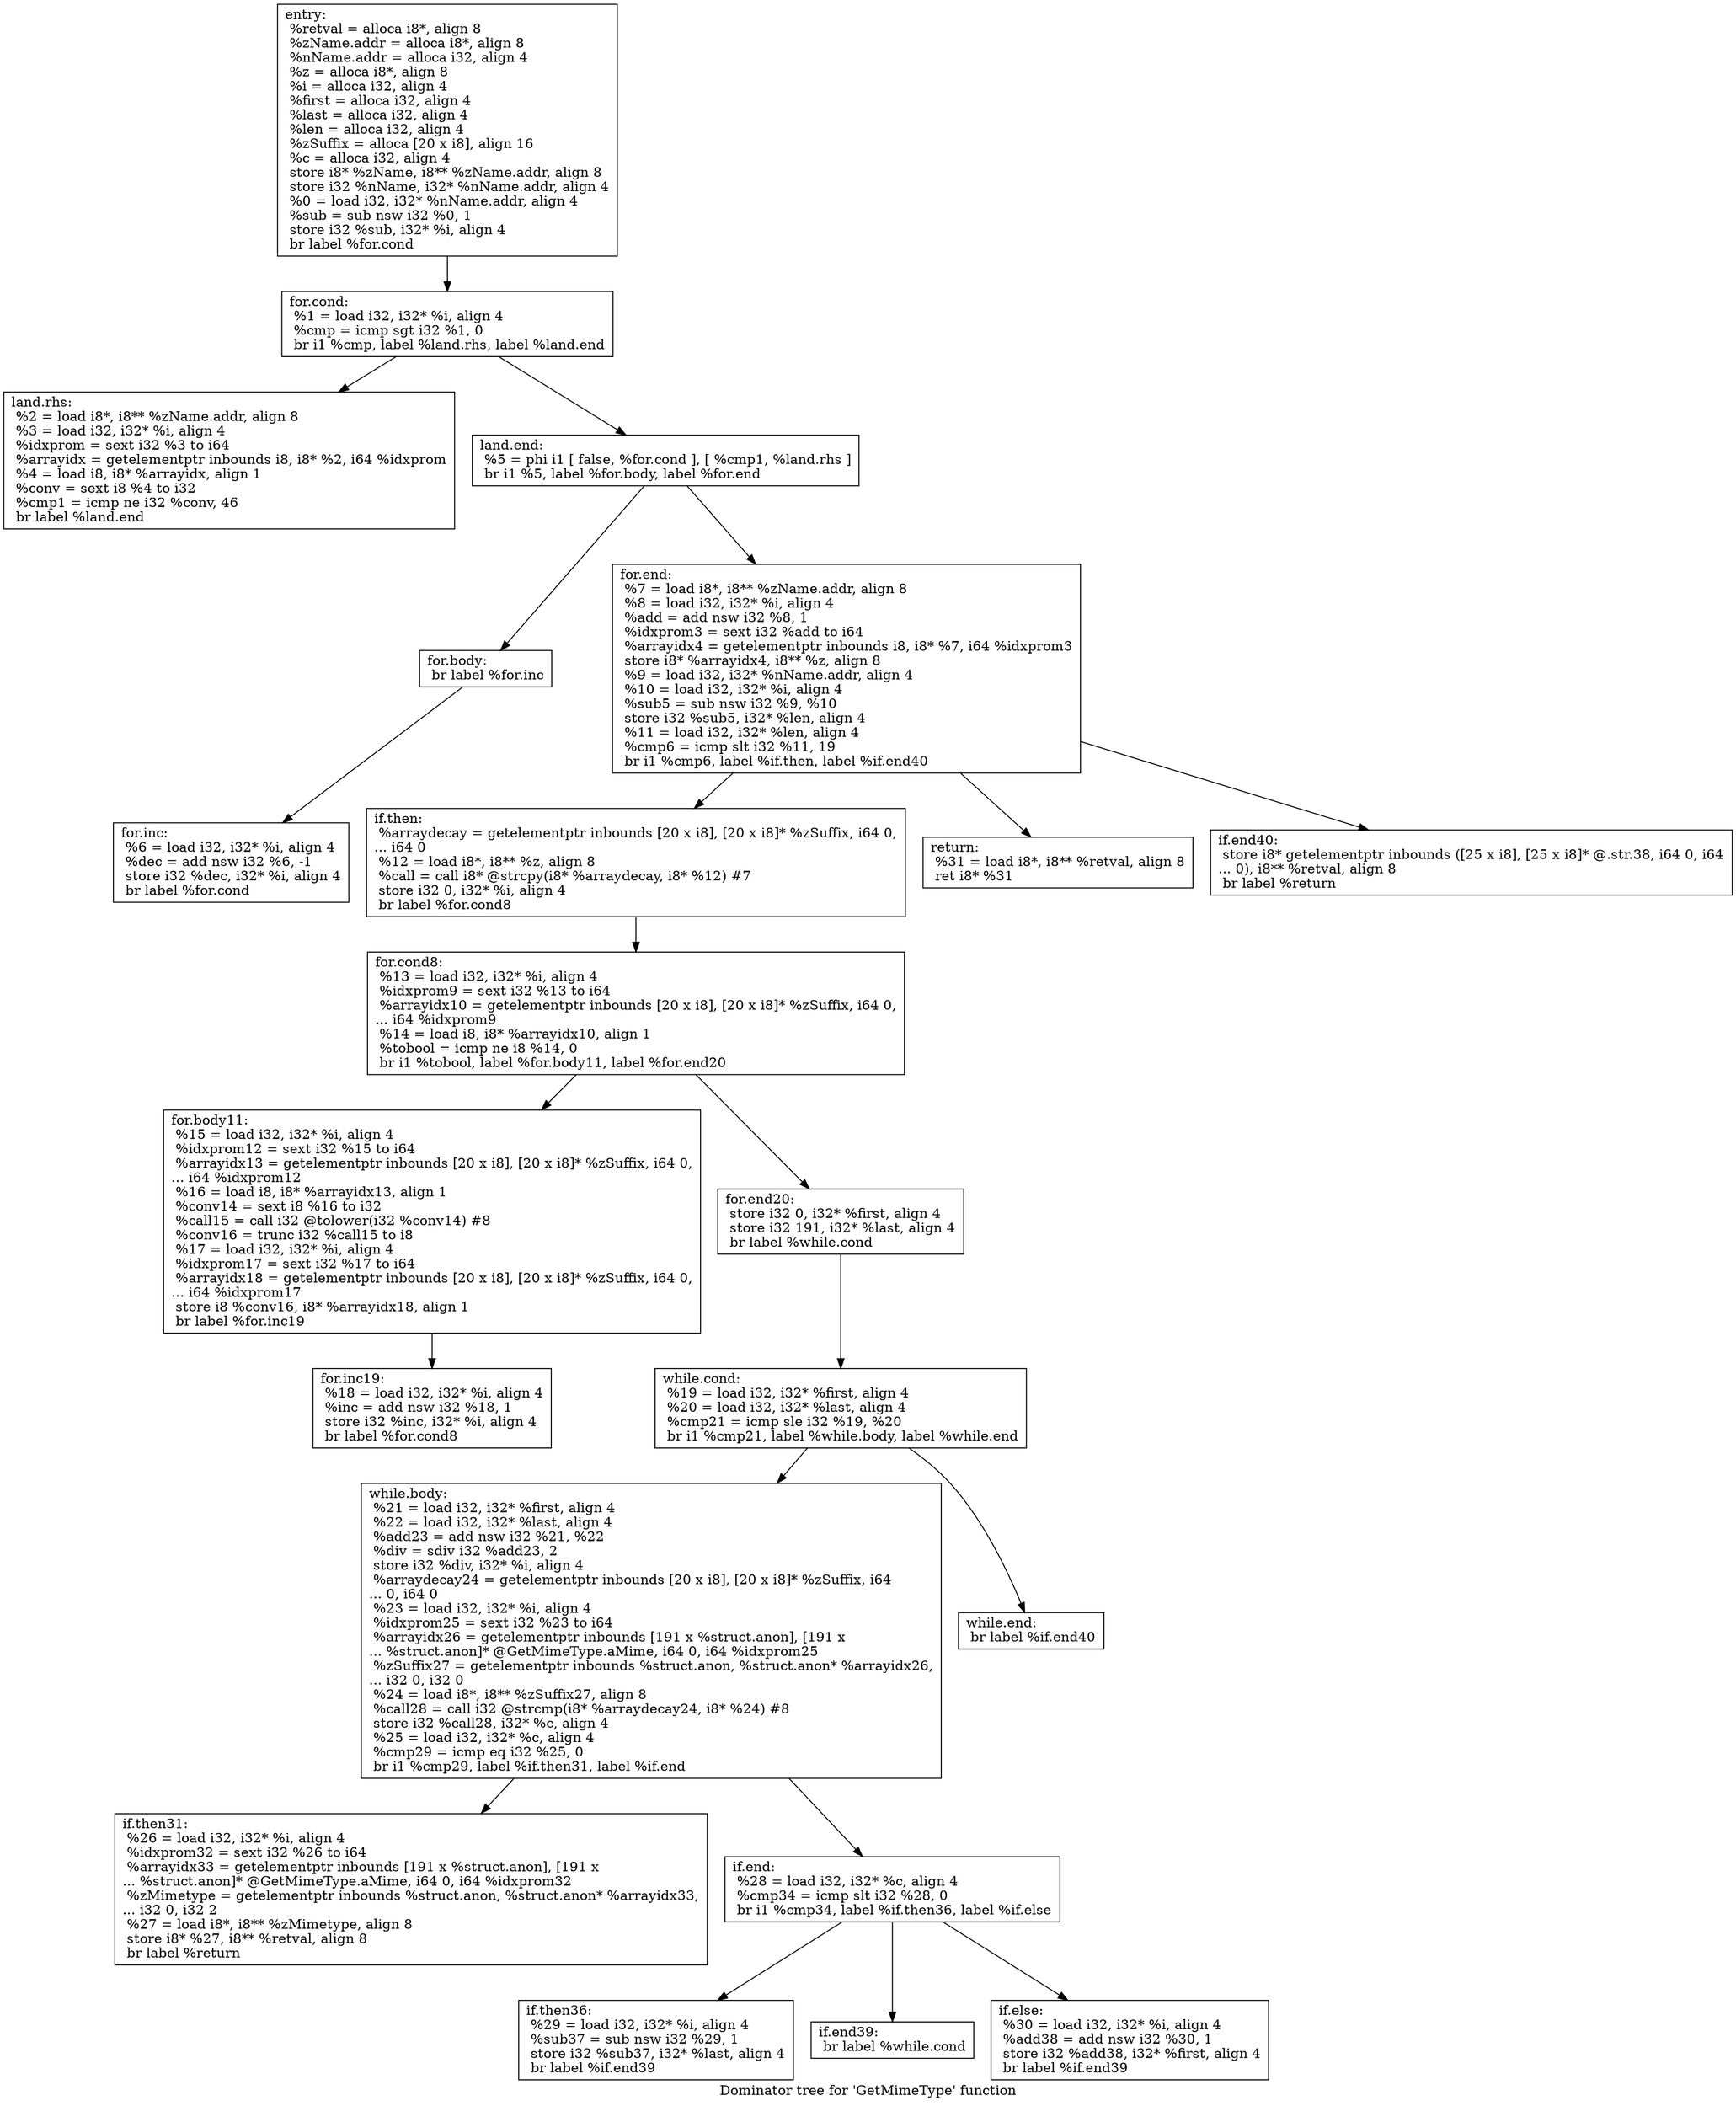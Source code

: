 digraph "Dominator tree for 'GetMimeType' function" {
	label="Dominator tree for 'GetMimeType' function";

	Node0xc89400 [shape=record,label="{entry:\l  %retval = alloca i8*, align 8\l  %zName.addr = alloca i8*, align 8\l  %nName.addr = alloca i32, align 4\l  %z = alloca i8*, align 8\l  %i = alloca i32, align 4\l  %first = alloca i32, align 4\l  %last = alloca i32, align 4\l  %len = alloca i32, align 4\l  %zSuffix = alloca [20 x i8], align 16\l  %c = alloca i32, align 4\l  store i8* %zName, i8** %zName.addr, align 8\l  store i32 %nName, i32* %nName.addr, align 4\l  %0 = load i32, i32* %nName.addr, align 4\l  %sub = sub nsw i32 %0, 1\l  store i32 %sub, i32* %i, align 4\l  br label %for.cond\l}"];
	Node0xc89400 -> Node0xc856d0;
	Node0xc856d0 [shape=record,label="{for.cond:                                         \l  %1 = load i32, i32* %i, align 4\l  %cmp = icmp sgt i32 %1, 0\l  br i1 %cmp, label %land.rhs, label %land.end\l}"];
	Node0xc856d0 -> Node0xc8a870;
	Node0xc856d0 -> Node0xc852b0;
	Node0xc8a870 [shape=record,label="{land.rhs:                                         \l  %2 = load i8*, i8** %zName.addr, align 8\l  %3 = load i32, i32* %i, align 4\l  %idxprom = sext i32 %3 to i64\l  %arrayidx = getelementptr inbounds i8, i8* %2, i64 %idxprom\l  %4 = load i8, i8* %arrayidx, align 1\l  %conv = sext i8 %4 to i32\l  %cmp1 = icmp ne i32 %conv, 46\l  br label %land.end\l}"];
	Node0xc852b0 [shape=record,label="{land.end:                                         \l  %5 = phi i1 [ false, %for.cond ], [ %cmp1, %land.rhs ]\l  br i1 %5, label %for.body, label %for.end\l}"];
	Node0xc852b0 -> Node0xc880a0;
	Node0xc852b0 -> Node0xc88560;
	Node0xc880a0 [shape=record,label="{for.body:                                         \l  br label %for.inc\l}"];
	Node0xc880a0 -> Node0xc85870;
	Node0xc85870 [shape=record,label="{for.inc:                                          \l  %6 = load i32, i32* %i, align 4\l  %dec = add nsw i32 %6, -1\l  store i32 %dec, i32* %i, align 4\l  br label %for.cond\l}"];
	Node0xc88560 [shape=record,label="{for.end:                                          \l  %7 = load i8*, i8** %zName.addr, align 8\l  %8 = load i32, i32* %i, align 4\l  %add = add nsw i32 %8, 1\l  %idxprom3 = sext i32 %add to i64\l  %arrayidx4 = getelementptr inbounds i8, i8* %7, i64 %idxprom3\l  store i8* %arrayidx4, i8** %z, align 8\l  %9 = load i32, i32* %nName.addr, align 4\l  %10 = load i32, i32* %i, align 4\l  %sub5 = sub nsw i32 %9, %10\l  store i32 %sub5, i32* %len, align 4\l  %11 = load i32, i32* %len, align 4\l  %cmp6 = icmp slt i32 %11, 19\l  br i1 %cmp6, label %if.then, label %if.end40\l}"];
	Node0xc88560 -> Node0xccdf90;
	Node0xc88560 -> Node0xc90400;
	Node0xc88560 -> Node0xc93390;
	Node0xccdf90 [shape=record,label="{if.then:                                          \l  %arraydecay = getelementptr inbounds [20 x i8], [20 x i8]* %zSuffix, i64 0,\l... i64 0\l  %12 = load i8*, i8** %z, align 8\l  %call = call i8* @strcpy(i8* %arraydecay, i8* %12) #7\l  store i32 0, i32* %i, align 4\l  br label %for.cond8\l}"];
	Node0xccdf90 -> Node0xc86110;
	Node0xc86110 [shape=record,label="{for.cond8:                                        \l  %13 = load i32, i32* %i, align 4\l  %idxprom9 = sext i32 %13 to i64\l  %arrayidx10 = getelementptr inbounds [20 x i8], [20 x i8]* %zSuffix, i64 0,\l... i64 %idxprom9\l  %14 = load i8, i8* %arrayidx10, align 1\l  %tobool = icmp ne i8 %14, 0\l  br i1 %tobool, label %for.body11, label %for.end20\l}"];
	Node0xc86110 -> Node0xc8e4a0;
	Node0xc86110 -> Node0xc8df00;
	Node0xc8e4a0 [shape=record,label="{for.body11:                                       \l  %15 = load i32, i32* %i, align 4\l  %idxprom12 = sext i32 %15 to i64\l  %arrayidx13 = getelementptr inbounds [20 x i8], [20 x i8]* %zSuffix, i64 0,\l... i64 %idxprom12\l  %16 = load i8, i8* %arrayidx13, align 1\l  %conv14 = sext i8 %16 to i32\l  %call15 = call i32 @tolower(i32 %conv14) #8\l  %conv16 = trunc i32 %call15 to i8\l  %17 = load i32, i32* %i, align 4\l  %idxprom17 = sext i32 %17 to i64\l  %arrayidx18 = getelementptr inbounds [20 x i8], [20 x i8]* %zSuffix, i64 0,\l... i64 %idxprom17\l  store i8 %conv16, i8* %arrayidx18, align 1\l  br label %for.inc19\l}"];
	Node0xc8e4a0 -> Node0xc92c00;
	Node0xc92c00 [shape=record,label="{for.inc19:                                        \l  %18 = load i32, i32* %i, align 4\l  %inc = add nsw i32 %18, 1\l  store i32 %inc, i32* %i, align 4\l  br label %for.cond8\l}"];
	Node0xc8df00 [shape=record,label="{for.end20:                                        \l  store i32 0, i32* %first, align 4\l  store i32 191, i32* %last, align 4\l  br label %while.cond\l}"];
	Node0xc8df00 -> Node0xc90aa0;
	Node0xc90aa0 [shape=record,label="{while.cond:                                       \l  %19 = load i32, i32* %first, align 4\l  %20 = load i32, i32* %last, align 4\l  %cmp21 = icmp sle i32 %19, %20\l  br i1 %cmp21, label %while.body, label %while.end\l}"];
	Node0xc90aa0 -> Node0xc8f880;
	Node0xc90aa0 -> Node0xc8d030;
	Node0xc8f880 [shape=record,label="{while.body:                                       \l  %21 = load i32, i32* %first, align 4\l  %22 = load i32, i32* %last, align 4\l  %add23 = add nsw i32 %21, %22\l  %div = sdiv i32 %add23, 2\l  store i32 %div, i32* %i, align 4\l  %arraydecay24 = getelementptr inbounds [20 x i8], [20 x i8]* %zSuffix, i64\l... 0, i64 0\l  %23 = load i32, i32* %i, align 4\l  %idxprom25 = sext i32 %23 to i64\l  %arrayidx26 = getelementptr inbounds [191 x %struct.anon], [191 x\l... %struct.anon]* @GetMimeType.aMime, i64 0, i64 %idxprom25\l  %zSuffix27 = getelementptr inbounds %struct.anon, %struct.anon* %arrayidx26,\l... i32 0, i32 0\l  %24 = load i8*, i8** %zSuffix27, align 8\l  %call28 = call i32 @strcmp(i8* %arraydecay24, i8* %24) #8\l  store i32 %call28, i32* %c, align 4\l  %25 = load i32, i32* %c, align 4\l  %cmp29 = icmp eq i32 %25, 0\l  br i1 %cmp29, label %if.then31, label %if.end\l}"];
	Node0xc8f880 -> Node0xc8ca70;
	Node0xc8f880 -> Node0xc95180;
	Node0xc8ca70 [shape=record,label="{if.then31:                                        \l  %26 = load i32, i32* %i, align 4\l  %idxprom32 = sext i32 %26 to i64\l  %arrayidx33 = getelementptr inbounds [191 x %struct.anon], [191 x\l... %struct.anon]* @GetMimeType.aMime, i64 0, i64 %idxprom32\l  %zMimetype = getelementptr inbounds %struct.anon, %struct.anon* %arrayidx33,\l... i32 0, i32 2\l  %27 = load i8*, i8** %zMimetype, align 8\l  store i8* %27, i8** %retval, align 8\l  br label %return\l}"];
	Node0xc95180 [shape=record,label="{if.end:                                           \l  %28 = load i32, i32* %c, align 4\l  %cmp34 = icmp slt i32 %28, 0\l  br i1 %cmp34, label %if.then36, label %if.else\l}"];
	Node0xc95180 -> Node0xc93b10;
	Node0xc95180 -> Node0xc923f0;
	Node0xc95180 -> Node0xc8c3f0;
	Node0xc93b10 [shape=record,label="{if.then36:                                        \l  %29 = load i32, i32* %i, align 4\l  %sub37 = sub nsw i32 %29, 1\l  store i32 %sub37, i32* %last, align 4\l  br label %if.end39\l}"];
	Node0xc923f0 [shape=record,label="{if.end39:                                         \l  br label %while.cond\l}"];
	Node0xc8c3f0 [shape=record,label="{if.else:                                          \l  %30 = load i32, i32* %i, align 4\l  %add38 = add nsw i32 %30, 1\l  store i32 %add38, i32* %first, align 4\l  br label %if.end39\l}"];
	Node0xc8d030 [shape=record,label="{while.end:                                        \l  br label %if.end40\l}"];
	Node0xc90400 [shape=record,label="{return:                                           \l  %31 = load i8*, i8** %retval, align 8\l  ret i8* %31\l}"];
	Node0xc93390 [shape=record,label="{if.end40:                                         \l  store i8* getelementptr inbounds ([25 x i8], [25 x i8]* @.str.38, i64 0, i64\l... 0), i8** %retval, align 8\l  br label %return\l}"];
}
